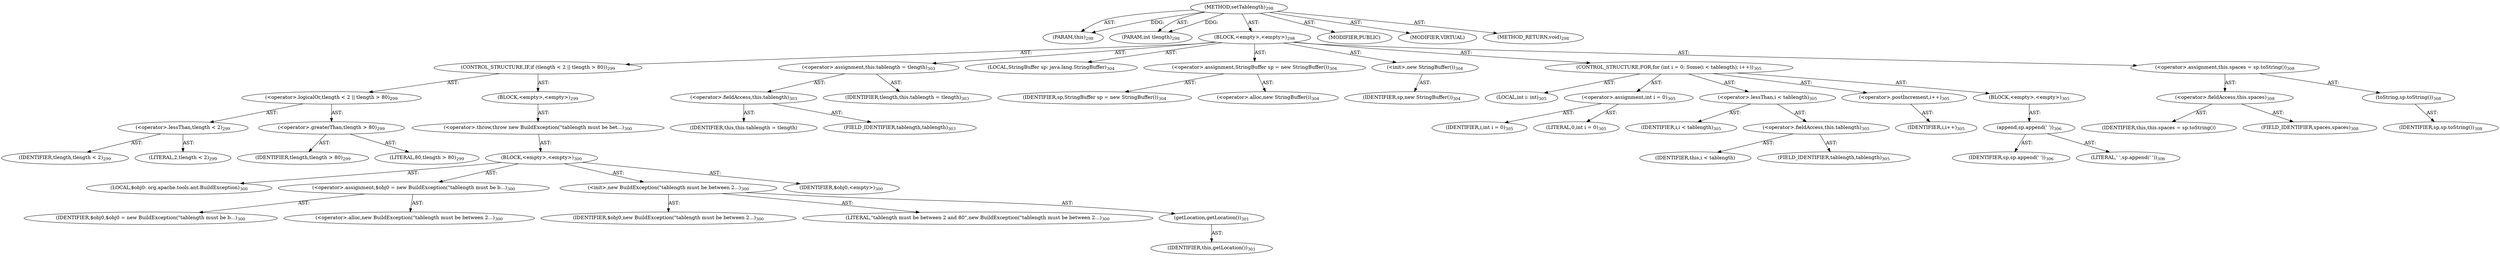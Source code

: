 digraph "setTablength" {  
"111669149703" [label = <(METHOD,setTablength)<SUB>298</SUB>> ]
"115964116996" [label = <(PARAM,this)<SUB>298</SUB>> ]
"115964117022" [label = <(PARAM,int tlength)<SUB>298</SUB>> ]
"25769803801" [label = <(BLOCK,&lt;empty&gt;,&lt;empty&gt;)<SUB>298</SUB>> ]
"47244640274" [label = <(CONTROL_STRUCTURE,IF,if (tlength &lt; 2 || tlength &gt; 80))<SUB>299</SUB>> ]
"30064771185" [label = <(&lt;operator&gt;.logicalOr,tlength &lt; 2 || tlength &gt; 80)<SUB>299</SUB>> ]
"30064771186" [label = <(&lt;operator&gt;.lessThan,tlength &lt; 2)<SUB>299</SUB>> ]
"68719476835" [label = <(IDENTIFIER,tlength,tlength &lt; 2)<SUB>299</SUB>> ]
"90194313245" [label = <(LITERAL,2,tlength &lt; 2)<SUB>299</SUB>> ]
"30064771187" [label = <(&lt;operator&gt;.greaterThan,tlength &gt; 80)<SUB>299</SUB>> ]
"68719476836" [label = <(IDENTIFIER,tlength,tlength &gt; 80)<SUB>299</SUB>> ]
"90194313246" [label = <(LITERAL,80,tlength &gt; 80)<SUB>299</SUB>> ]
"25769803802" [label = <(BLOCK,&lt;empty&gt;,&lt;empty&gt;)<SUB>299</SUB>> ]
"30064771188" [label = <(&lt;operator&gt;.throw,throw new BuildException(&quot;tablength must be bet...)<SUB>300</SUB>> ]
"25769803803" [label = <(BLOCK,&lt;empty&gt;,&lt;empty&gt;)<SUB>300</SUB>> ]
"94489280516" [label = <(LOCAL,$obj0: org.apache.tools.ant.BuildException)<SUB>300</SUB>> ]
"30064771189" [label = <(&lt;operator&gt;.assignment,$obj0 = new BuildException(&quot;tablength must be b...)<SUB>300</SUB>> ]
"68719476837" [label = <(IDENTIFIER,$obj0,$obj0 = new BuildException(&quot;tablength must be b...)<SUB>300</SUB>> ]
"30064771190" [label = <(&lt;operator&gt;.alloc,new BuildException(&quot;tablength must be between 2...)<SUB>300</SUB>> ]
"30064771191" [label = <(&lt;init&gt;,new BuildException(&quot;tablength must be between 2...)<SUB>300</SUB>> ]
"68719476838" [label = <(IDENTIFIER,$obj0,new BuildException(&quot;tablength must be between 2...)<SUB>300</SUB>> ]
"90194313247" [label = <(LITERAL,&quot;tablength must be between 2 and 80&quot;,new BuildException(&quot;tablength must be between 2...)<SUB>300</SUB>> ]
"30064771192" [label = <(getLocation,getLocation())<SUB>301</SUB>> ]
"68719476742" [label = <(IDENTIFIER,this,getLocation())<SUB>301</SUB>> ]
"68719476839" [label = <(IDENTIFIER,$obj0,&lt;empty&gt;)<SUB>300</SUB>> ]
"30064771193" [label = <(&lt;operator&gt;.assignment,this.tablength = tlength)<SUB>303</SUB>> ]
"30064771194" [label = <(&lt;operator&gt;.fieldAccess,this.tablength)<SUB>303</SUB>> ]
"68719476840" [label = <(IDENTIFIER,this,this.tablength = tlength)> ]
"55834574897" [label = <(FIELD_IDENTIFIER,tablength,tablength)<SUB>303</SUB>> ]
"68719476841" [label = <(IDENTIFIER,tlength,this.tablength = tlength)<SUB>303</SUB>> ]
"94489280517" [label = <(LOCAL,StringBuffer sp: java.lang.StringBuffer)<SUB>304</SUB>> ]
"30064771195" [label = <(&lt;operator&gt;.assignment,StringBuffer sp = new StringBuffer())<SUB>304</SUB>> ]
"68719476842" [label = <(IDENTIFIER,sp,StringBuffer sp = new StringBuffer())<SUB>304</SUB>> ]
"30064771196" [label = <(&lt;operator&gt;.alloc,new StringBuffer())<SUB>304</SUB>> ]
"30064771197" [label = <(&lt;init&gt;,new StringBuffer())<SUB>304</SUB>> ]
"68719476843" [label = <(IDENTIFIER,sp,new StringBuffer())<SUB>304</SUB>> ]
"47244640275" [label = <(CONTROL_STRUCTURE,FOR,for (int i = 0; Some(i &lt; tablength); i++))<SUB>305</SUB>> ]
"94489280518" [label = <(LOCAL,int i: int)<SUB>305</SUB>> ]
"30064771198" [label = <(&lt;operator&gt;.assignment,int i = 0)<SUB>305</SUB>> ]
"68719476844" [label = <(IDENTIFIER,i,int i = 0)<SUB>305</SUB>> ]
"90194313248" [label = <(LITERAL,0,int i = 0)<SUB>305</SUB>> ]
"30064771199" [label = <(&lt;operator&gt;.lessThan,i &lt; tablength)<SUB>305</SUB>> ]
"68719476845" [label = <(IDENTIFIER,i,i &lt; tablength)<SUB>305</SUB>> ]
"30064771200" [label = <(&lt;operator&gt;.fieldAccess,this.tablength)<SUB>305</SUB>> ]
"68719476846" [label = <(IDENTIFIER,this,i &lt; tablength)> ]
"55834574898" [label = <(FIELD_IDENTIFIER,tablength,tablength)<SUB>305</SUB>> ]
"30064771201" [label = <(&lt;operator&gt;.postIncrement,i++)<SUB>305</SUB>> ]
"68719476847" [label = <(IDENTIFIER,i,i++)<SUB>305</SUB>> ]
"25769803804" [label = <(BLOCK,&lt;empty&gt;,&lt;empty&gt;)<SUB>305</SUB>> ]
"30064771202" [label = <(append,sp.append(' '))<SUB>306</SUB>> ]
"68719476848" [label = <(IDENTIFIER,sp,sp.append(' '))<SUB>306</SUB>> ]
"90194313249" [label = <(LITERAL,' ',sp.append(' '))<SUB>306</SUB>> ]
"30064771203" [label = <(&lt;operator&gt;.assignment,this.spaces = sp.toString())<SUB>308</SUB>> ]
"30064771204" [label = <(&lt;operator&gt;.fieldAccess,this.spaces)<SUB>308</SUB>> ]
"68719476849" [label = <(IDENTIFIER,this,this.spaces = sp.toString())> ]
"55834574899" [label = <(FIELD_IDENTIFIER,spaces,spaces)<SUB>308</SUB>> ]
"30064771205" [label = <(toString,sp.toString())<SUB>308</SUB>> ]
"68719476850" [label = <(IDENTIFIER,sp,sp.toString())<SUB>308</SUB>> ]
"133143986239" [label = <(MODIFIER,PUBLIC)> ]
"133143986240" [label = <(MODIFIER,VIRTUAL)> ]
"128849018887" [label = <(METHOD_RETURN,void)<SUB>298</SUB>> ]
  "111669149703" -> "115964116996"  [ label = "AST: "] 
  "111669149703" -> "115964117022"  [ label = "AST: "] 
  "111669149703" -> "25769803801"  [ label = "AST: "] 
  "111669149703" -> "133143986239"  [ label = "AST: "] 
  "111669149703" -> "133143986240"  [ label = "AST: "] 
  "111669149703" -> "128849018887"  [ label = "AST: "] 
  "25769803801" -> "47244640274"  [ label = "AST: "] 
  "25769803801" -> "30064771193"  [ label = "AST: "] 
  "25769803801" -> "94489280517"  [ label = "AST: "] 
  "25769803801" -> "30064771195"  [ label = "AST: "] 
  "25769803801" -> "30064771197"  [ label = "AST: "] 
  "25769803801" -> "47244640275"  [ label = "AST: "] 
  "25769803801" -> "30064771203"  [ label = "AST: "] 
  "47244640274" -> "30064771185"  [ label = "AST: "] 
  "47244640274" -> "25769803802"  [ label = "AST: "] 
  "30064771185" -> "30064771186"  [ label = "AST: "] 
  "30064771185" -> "30064771187"  [ label = "AST: "] 
  "30064771186" -> "68719476835"  [ label = "AST: "] 
  "30064771186" -> "90194313245"  [ label = "AST: "] 
  "30064771187" -> "68719476836"  [ label = "AST: "] 
  "30064771187" -> "90194313246"  [ label = "AST: "] 
  "25769803802" -> "30064771188"  [ label = "AST: "] 
  "30064771188" -> "25769803803"  [ label = "AST: "] 
  "25769803803" -> "94489280516"  [ label = "AST: "] 
  "25769803803" -> "30064771189"  [ label = "AST: "] 
  "25769803803" -> "30064771191"  [ label = "AST: "] 
  "25769803803" -> "68719476839"  [ label = "AST: "] 
  "30064771189" -> "68719476837"  [ label = "AST: "] 
  "30064771189" -> "30064771190"  [ label = "AST: "] 
  "30064771191" -> "68719476838"  [ label = "AST: "] 
  "30064771191" -> "90194313247"  [ label = "AST: "] 
  "30064771191" -> "30064771192"  [ label = "AST: "] 
  "30064771192" -> "68719476742"  [ label = "AST: "] 
  "30064771193" -> "30064771194"  [ label = "AST: "] 
  "30064771193" -> "68719476841"  [ label = "AST: "] 
  "30064771194" -> "68719476840"  [ label = "AST: "] 
  "30064771194" -> "55834574897"  [ label = "AST: "] 
  "30064771195" -> "68719476842"  [ label = "AST: "] 
  "30064771195" -> "30064771196"  [ label = "AST: "] 
  "30064771197" -> "68719476843"  [ label = "AST: "] 
  "47244640275" -> "94489280518"  [ label = "AST: "] 
  "47244640275" -> "30064771198"  [ label = "AST: "] 
  "47244640275" -> "30064771199"  [ label = "AST: "] 
  "47244640275" -> "30064771201"  [ label = "AST: "] 
  "47244640275" -> "25769803804"  [ label = "AST: "] 
  "30064771198" -> "68719476844"  [ label = "AST: "] 
  "30064771198" -> "90194313248"  [ label = "AST: "] 
  "30064771199" -> "68719476845"  [ label = "AST: "] 
  "30064771199" -> "30064771200"  [ label = "AST: "] 
  "30064771200" -> "68719476846"  [ label = "AST: "] 
  "30064771200" -> "55834574898"  [ label = "AST: "] 
  "30064771201" -> "68719476847"  [ label = "AST: "] 
  "25769803804" -> "30064771202"  [ label = "AST: "] 
  "30064771202" -> "68719476848"  [ label = "AST: "] 
  "30064771202" -> "90194313249"  [ label = "AST: "] 
  "30064771203" -> "30064771204"  [ label = "AST: "] 
  "30064771203" -> "30064771205"  [ label = "AST: "] 
  "30064771204" -> "68719476849"  [ label = "AST: "] 
  "30064771204" -> "55834574899"  [ label = "AST: "] 
  "30064771205" -> "68719476850"  [ label = "AST: "] 
  "111669149703" -> "115964116996"  [ label = "DDG: "] 
  "111669149703" -> "115964117022"  [ label = "DDG: "] 
}
